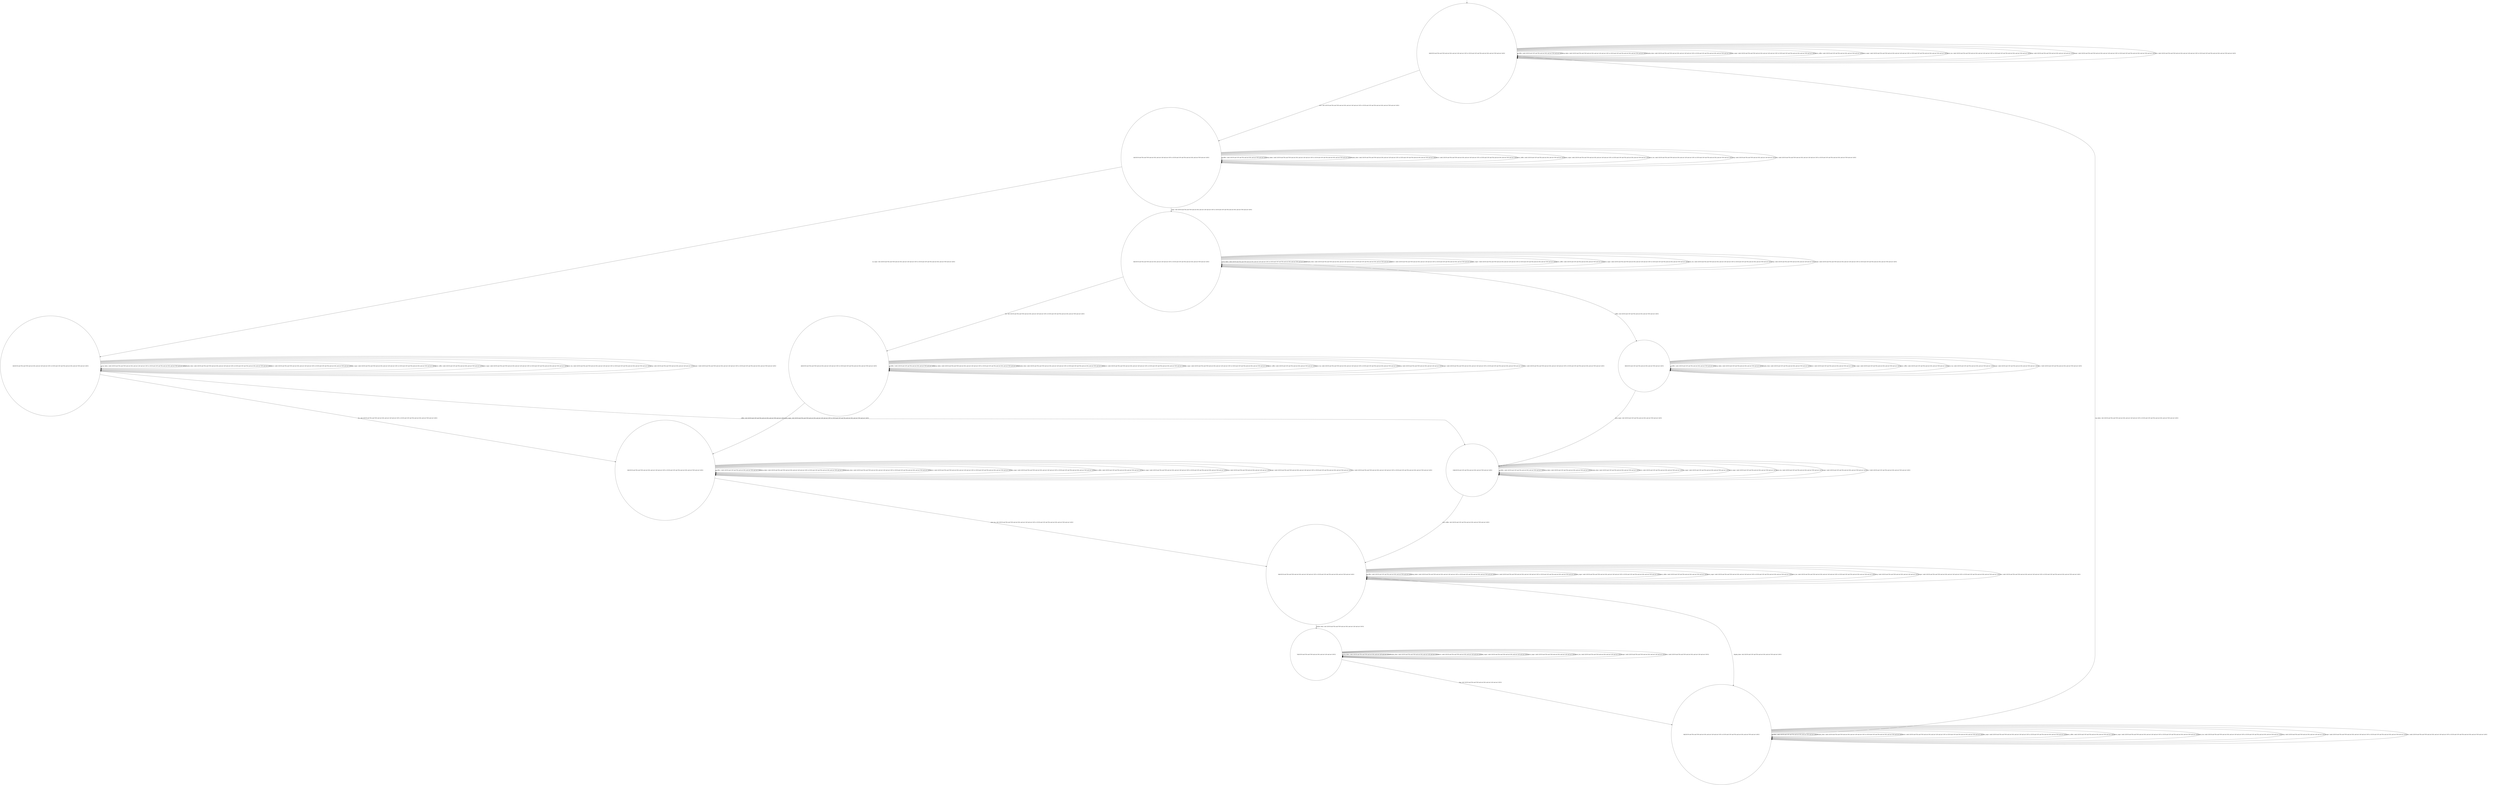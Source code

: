 digraph g {
	edge [lblstyle="above, sloped"];
	s0 [shape="circle" label="0@[((EUR and TEA and TON and not DOL and not CAP and not COF) or (EUR and COF and TEA and not DOL and not TON and not CAP))]"];
	s1 [shape="circle" label="1@[((EUR and TEA and TON and not DOL and not CAP and not COF) or (EUR and COF and TEA and not DOL and not TON and not CAP))]"];
	s2 [shape="circle" label="2@[((EUR and TEA and TON and not DOL and not CAP and not COF) or (EUR and COF and TEA and not DOL and not TON and not CAP))]"];
	s3 [shape="circle" label="3@[((EUR and TEA and TON and not DOL and not CAP and not COF) or (EUR and COF and TEA and not DOL and not TON and not CAP))]"];
	s4 [shape="circle" label="4@[((EUR and TEA and TON and not DOL and not CAP and not COF) or (EUR and COF and TEA and not DOL and not TON and not CAP))]"];
	s5 [shape="circle" label="5@[((EUR and TEA and TON and not DOL and not CAP and not COF) or (EUR and COF and TEA and not DOL and not TON and not CAP))]"];
	s6 [shape="circle" label="6@[((EUR and TEA and TON and not DOL and not CAP and not COF) or (EUR and COF and TEA and not DOL and not TON and not CAP))]"];
	s7 [shape="circle" label="7@[((EUR and TEA and TON and not DOL and not CAP and not COF))]"];
	s8 [shape="circle" label="8@[((EUR and TEA and TON and not DOL and not CAP and not COF) or (EUR and COF and TEA and not DOL and not TON and not CAP))]"];
	s9 [shape="circle" label="9@[((EUR and COF and TEA and not DOL and not TON and not CAP))]"];
	s10 [shape="circle" label="10@[((EUR and COF and TEA and not DOL and not TON and not CAP))]"];
	s0 -> s0 [label="coffee / nok() [((EUR and COF and TEA and not DOL and not TON and not CAP))]"];
	s0 -> s0 [label="cup_taken / nok() [((EUR and TEA and TON and not DOL and not CAP and not COF) or (EUR and COF and TEA and not DOL and not TON and not CAP))]"];
	s0 -> s0 [label="display_done / nok() [((EUR and TEA and TON and not DOL and not CAP and not COF) or (EUR and COF and TEA and not DOL and not TON and not CAP))]"];
	s0 -> s1 [label="euro / ok() [((EUR and TEA and TON and not DOL and not CAP and not COF) or (EUR and COF and TEA and not DOL and not TON and not CAP))]"];
	s0 -> s0 [label="no_sugar / nok() [((EUR and TEA and TON and not DOL and not CAP and not COF) or (EUR and COF and TEA and not DOL and not TON and not CAP))]"];
	s0 -> s0 [label="pour_coffee / nok() [((EUR and COF and TEA and not DOL and not TON and not CAP))]"];
	s0 -> s0 [label="pour_sugar / nok() [((EUR and TEA and TON and not DOL and not CAP and not COF) or (EUR and COF and TEA and not DOL and not TON and not CAP))]"];
	s0 -> s0 [label="pour_tea / nok() [((EUR and TEA and TON and not DOL and not CAP and not COF) or (EUR and COF and TEA and not DOL and not TON and not CAP))]"];
	s0 -> s0 [label="ring / nok() [((EUR and TEA and TON and not DOL and not CAP and not COF))]"];
	s0 -> s0 [label="sugar / nok() [((EUR and TEA and TON and not DOL and not CAP and not COF) or (EUR and COF and TEA and not DOL and not TON and not CAP))]"];
	s0 -> s0 [label="tea / nok() [((EUR and TEA and TON and not DOL and not CAP and not COF) or (EUR and COF and TEA and not DOL and not TON and not CAP))]"];
	s1 -> s1 [label="coffee / nok() [((EUR and COF and TEA and not DOL and not TON and not CAP))]"];
	s1 -> s1 [label="cup_taken / nok() [((EUR and TEA and TON and not DOL and not CAP and not COF) or (EUR and COF and TEA and not DOL and not TON and not CAP))]"];
	s1 -> s1 [label="display_done / nok() [((EUR and TEA and TON and not DOL and not CAP and not COF) or (EUR and COF and TEA and not DOL and not TON and not CAP))]"];
	s1 -> s1 [label="euro / nok() [((EUR and TEA and TON and not DOL and not CAP and not COF) or (EUR and COF and TEA and not DOL and not TON and not CAP))]"];
	s1 -> s2 [label="no_sugar / ok() [((EUR and TEA and TON and not DOL and not CAP and not COF) or (EUR and COF and TEA and not DOL and not TON and not CAP))]"];
	s1 -> s1 [label="pour_coffee / nok() [((EUR and COF and TEA and not DOL and not TON and not CAP))]"];
	s1 -> s1 [label="pour_sugar / nok() [((EUR and TEA and TON and not DOL and not CAP and not COF) or (EUR and COF and TEA and not DOL and not TON and not CAP))]"];
	s1 -> s1 [label="pour_tea / nok() [((EUR and TEA and TON and not DOL and not CAP and not COF) or (EUR and COF and TEA and not DOL and not TON and not CAP))]"];
	s1 -> s1 [label="ring / nok() [((EUR and TEA and TON and not DOL and not CAP and not COF))]"];
	s1 -> s3 [label="sugar / ok() [((EUR and TEA and TON and not DOL and not CAP and not COF) or (EUR and COF and TEA and not DOL and not TON and not CAP))]"];
	s1 -> s1 [label="tea / nok() [((EUR and TEA and TON and not DOL and not CAP and not COF) or (EUR and COF and TEA and not DOL and not TON and not CAP))]"];
	s2 -> s10 [label="coffee / ok() [((EUR and COF and TEA and not DOL and not TON and not CAP))]"];
	s2 -> s2 [label="cup_taken / nok() [((EUR and TEA and TON and not DOL and not CAP and not COF) or (EUR and COF and TEA and not DOL and not TON and not CAP))]"];
	s2 -> s2 [label="display_done / nok() [((EUR and TEA and TON and not DOL and not CAP and not COF) or (EUR and COF and TEA and not DOL and not TON and not CAP))]"];
	s2 -> s2 [label="euro / nok() [((EUR and TEA and TON and not DOL and not CAP and not COF) or (EUR and COF and TEA and not DOL and not TON and not CAP))]"];
	s2 -> s2 [label="no_sugar / nok() [((EUR and TEA and TON and not DOL and not CAP and not COF) or (EUR and COF and TEA and not DOL and not TON and not CAP))]"];
	s2 -> s2 [label="pour_coffee / nok() [((EUR and COF and TEA and not DOL and not TON and not CAP))]"];
	s2 -> s2 [label="pour_sugar / nok() [((EUR and TEA and TON and not DOL and not CAP and not COF) or (EUR and COF and TEA and not DOL and not TON and not CAP))]"];
	s2 -> s2 [label="pour_tea / nok() [((EUR and TEA and TON and not DOL and not CAP and not COF) or (EUR and COF and TEA and not DOL and not TON and not CAP))]"];
	s2 -> s2 [label="ring / nok() [((EUR and TEA and TON and not DOL and not CAP and not COF))]"];
	s2 -> s2 [label="sugar / void() [((EUR and TEA and TON and not DOL and not CAP and not COF) or (EUR and COF and TEA and not DOL and not TON and not CAP))]"];
	s2 -> s5 [label="tea / ok() [((EUR and TEA and TON and not DOL and not CAP and not COF) or (EUR and COF and TEA and not DOL and not TON and not CAP))]"];
	s3 -> s9 [label="coffee / ok() [((EUR and COF and TEA and not DOL and not TON and not CAP))]"];
	s3 -> s3 [label="cup_taken / nok() [((EUR and TEA and TON and not DOL and not CAP and not COF) or (EUR and COF and TEA and not DOL and not TON and not CAP))]"];
	s3 -> s3 [label="display_done / nok() [((EUR and TEA and TON and not DOL and not CAP and not COF) or (EUR and COF and TEA and not DOL and not TON and not CAP))]"];
	s3 -> s3 [label="euro / nok() [((EUR and TEA and TON and not DOL and not CAP and not COF) or (EUR and COF and TEA and not DOL and not TON and not CAP))]"];
	s3 -> s3 [label="no_sugar / void() [((EUR and TEA and TON and not DOL and not CAP and not COF) or (EUR and COF and TEA and not DOL and not TON and not CAP))]"];
	s3 -> s3 [label="pour_coffee / nok() [((EUR and COF and TEA and not DOL and not TON and not CAP))]"];
	s3 -> s3 [label="pour_sugar / nok() [((EUR and TEA and TON and not DOL and not CAP and not COF) or (EUR and COF and TEA and not DOL and not TON and not CAP))]"];
	s3 -> s3 [label="pour_tea / nok() [((EUR and TEA and TON and not DOL and not CAP and not COF) or (EUR and COF and TEA and not DOL and not TON and not CAP))]"];
	s3 -> s3 [label="ring / nok() [((EUR and TEA and TON and not DOL and not CAP and not COF))]"];
	s3 -> s3 [label="sugar / nok() [((EUR and TEA and TON and not DOL and not CAP and not COF) or (EUR and COF and TEA and not DOL and not TON and not CAP))]"];
	s3 -> s4 [label="tea / ok() [((EUR and TEA and TON and not DOL and not CAP and not COF) or (EUR and COF and TEA and not DOL and not TON and not CAP))]"];
	s4 -> s4 [label="coffee / void() [((EUR and COF and TEA and not DOL and not TON and not CAP))]"];
	s4 -> s4 [label="cup_taken / nok() [((EUR and TEA and TON and not DOL and not CAP and not COF) or (EUR and COF and TEA and not DOL and not TON and not CAP))]"];
	s4 -> s4 [label="display_done / nok() [((EUR and TEA and TON and not DOL and not CAP and not COF) or (EUR and COF and TEA and not DOL and not TON and not CAP))]"];
	s4 -> s4 [label="euro / nok() [((EUR and TEA and TON and not DOL and not CAP and not COF) or (EUR and COF and TEA and not DOL and not TON and not CAP))]"];
	s4 -> s4 [label="no_sugar / nok() [((EUR and TEA and TON and not DOL and not CAP and not COF) or (EUR and COF and TEA and not DOL and not TON and not CAP))]"];
	s4 -> s4 [label="pour_coffee / nok() [((EUR and COF and TEA and not DOL and not TON and not CAP))]"];
	s4 -> s5 [label="pour_sugar / ok() [((EUR and TEA and TON and not DOL and not CAP and not COF) or (EUR and COF and TEA and not DOL and not TON and not CAP))]"];
	s4 -> s4 [label="pour_tea / nok() [((EUR and TEA and TON and not DOL and not CAP and not COF) or (EUR and COF and TEA and not DOL and not TON and not CAP))]"];
	s4 -> s4 [label="ring / nok() [((EUR and TEA and TON and not DOL and not CAP and not COF))]"];
	s4 -> s4 [label="sugar / nok() [((EUR and TEA and TON and not DOL and not CAP and not COF) or (EUR and COF and TEA and not DOL and not TON and not CAP))]"];
	s4 -> s4 [label="tea / nok() [((EUR and TEA and TON and not DOL and not CAP and not COF) or (EUR and COF and TEA and not DOL and not TON and not CAP))]"];
	s5 -> s5 [label="coffee / void() [((EUR and COF and TEA and not DOL and not TON and not CAP))]"];
	s5 -> s5 [label="cup_taken / nok() [((EUR and TEA and TON and not DOL and not CAP and not COF) or (EUR and COF and TEA and not DOL and not TON and not CAP))]"];
	s5 -> s5 [label="display_done / nok() [((EUR and TEA and TON and not DOL and not CAP and not COF) or (EUR and COF and TEA and not DOL and not TON and not CAP))]"];
	s5 -> s5 [label="euro / nok() [((EUR and TEA and TON and not DOL and not CAP and not COF) or (EUR and COF and TEA and not DOL and not TON and not CAP))]"];
	s5 -> s5 [label="no_sugar / nok() [((EUR and TEA and TON and not DOL and not CAP and not COF) or (EUR and COF and TEA and not DOL and not TON and not CAP))]"];
	s5 -> s5 [label="pour_coffee / nok() [((EUR and COF and TEA and not DOL and not TON and not CAP))]"];
	s5 -> s5 [label="pour_sugar / nok() [((EUR and TEA and TON and not DOL and not CAP and not COF) or (EUR and COF and TEA and not DOL and not TON and not CAP))]"];
	s5 -> s6 [label="pour_tea / ok() [((EUR and TEA and TON and not DOL and not CAP and not COF) or (EUR and COF and TEA and not DOL and not TON and not CAP))]"];
	s5 -> s5 [label="ring / nok() [((EUR and TEA and TON and not DOL and not CAP and not COF))]"];
	s5 -> s5 [label="sugar / nok() [((EUR and TEA and TON and not DOL and not CAP and not COF) or (EUR and COF and TEA and not DOL and not TON and not CAP))]"];
	s5 -> s5 [label="tea / nok() [((EUR and TEA and TON and not DOL and not CAP and not COF) or (EUR and COF and TEA and not DOL and not TON and not CAP))]"];
	s6 -> s6 [label="coffee / nok() [((EUR and COF and TEA and not DOL and not TON and not CAP))]"];
	s6 -> s6 [label="cup_taken / nok() [((EUR and TEA and TON and not DOL and not CAP and not COF) or (EUR and COF and TEA and not DOL and not TON and not CAP))]"];
	s6 -> s7 [label="display_done / ok() [((EUR and TEA and TON and not DOL and not CAP and not COF))]"];
	s6 -> s8 [label="display_done / ok() [((EUR and COF and TEA and not DOL and not TON and not CAP))]"];
	s6 -> s6 [label="euro / nok() [((EUR and TEA and TON and not DOL and not CAP and not COF) or (EUR and COF and TEA and not DOL and not TON and not CAP))]"];
	s6 -> s6 [label="no_sugar / nok() [((EUR and TEA and TON and not DOL and not CAP and not COF) or (EUR and COF and TEA and not DOL and not TON and not CAP))]"];
	s6 -> s6 [label="pour_coffee / nok() [((EUR and COF and TEA and not DOL and not TON and not CAP))]"];
	s6 -> s6 [label="pour_sugar / nok() [((EUR and TEA and TON and not DOL and not CAP and not COF) or (EUR and COF and TEA and not DOL and not TON and not CAP))]"];
	s6 -> s6 [label="pour_tea / nok() [((EUR and TEA and TON and not DOL and not CAP and not COF) or (EUR and COF and TEA and not DOL and not TON and not CAP))]"];
	s6 -> s6 [label="ring / nok() [((EUR and TEA and TON and not DOL and not CAP and not COF))]"];
	s6 -> s6 [label="sugar / nok() [((EUR and TEA and TON and not DOL and not CAP and not COF) or (EUR and COF and TEA and not DOL and not TON and not CAP))]"];
	s6 -> s6 [label="tea / nok() [((EUR and TEA and TON and not DOL and not CAP and not COF) or (EUR and COF and TEA and not DOL and not TON and not CAP))]"];
	s7 -> s7 [label="cup_taken / nok() [((EUR and TEA and TON and not DOL and not CAP and not COF))]"];
	s7 -> s7 [label="display_done / nok() [((EUR and TEA and TON and not DOL and not CAP and not COF))]"];
	s7 -> s7 [label="euro / nok() [((EUR and TEA and TON and not DOL and not CAP and not COF))]"];
	s7 -> s7 [label="no_sugar / nok() [((EUR and TEA and TON and not DOL and not CAP and not COF))]"];
	s7 -> s7 [label="pour_sugar / nok() [((EUR and TEA and TON and not DOL and not CAP and not COF))]"];
	s7 -> s7 [label="pour_tea / nok() [((EUR and TEA and TON and not DOL and not CAP and not COF))]"];
	s7 -> s8 [label="ring / ok() [((EUR and TEA and TON and not DOL and not CAP and not COF))]"];
	s7 -> s7 [label="sugar / nok() [((EUR and TEA and TON and not DOL and not CAP and not COF))]"];
	s7 -> s7 [label="tea / nok() [((EUR and TEA and TON and not DOL and not CAP and not COF))]"];
	s8 -> s8 [label="coffee / nok() [((EUR and COF and TEA and not DOL and not TON and not CAP))]"];
	s8 -> s0 [label="cup_taken / ok() [((EUR and TEA and TON and not DOL and not CAP and not COF) or (EUR and COF and TEA and not DOL and not TON and not CAP))]"];
	s8 -> s8 [label="display_done / nok() [((EUR and TEA and TON and not DOL and not CAP and not COF) or (EUR and COF and TEA and not DOL and not TON and not CAP))]"];
	s8 -> s8 [label="euro / nok() [((EUR and TEA and TON and not DOL and not CAP and not COF) or (EUR and COF and TEA and not DOL and not TON and not CAP))]"];
	s8 -> s8 [label="no_sugar / nok() [((EUR and TEA and TON and not DOL and not CAP and not COF) or (EUR and COF and TEA and not DOL and not TON and not CAP))]"];
	s8 -> s8 [label="pour_coffee / nok() [((EUR and COF and TEA and not DOL and not TON and not CAP))]"];
	s8 -> s8 [label="pour_sugar / nok() [((EUR and TEA and TON and not DOL and not CAP and not COF) or (EUR and COF and TEA and not DOL and not TON and not CAP))]"];
	s8 -> s8 [label="pour_tea / nok() [((EUR and TEA and TON and not DOL and not CAP and not COF) or (EUR and COF and TEA and not DOL and not TON and not CAP))]"];
	s8 -> s8 [label="ring / nok() [((EUR and TEA and TON and not DOL and not CAP and not COF))]"];
	s8 -> s8 [label="sugar / nok() [((EUR and TEA and TON and not DOL and not CAP and not COF) or (EUR and COF and TEA and not DOL and not TON and not CAP))]"];
	s8 -> s8 [label="tea / nok() [((EUR and TEA and TON and not DOL and not CAP and not COF) or (EUR and COF and TEA and not DOL and not TON and not CAP))]"];
	s9 -> s9 [label="coffee / nok() [((EUR and COF and TEA and not DOL and not TON and not CAP))]"];
	s9 -> s9 [label="cup_taken / nok() [((EUR and COF and TEA and not DOL and not TON and not CAP))]"];
	s9 -> s9 [label="display_done / nok() [((EUR and COF and TEA and not DOL and not TON and not CAP))]"];
	s9 -> s9 [label="euro / nok() [((EUR and COF and TEA and not DOL and not TON and not CAP))]"];
	s9 -> s9 [label="no_sugar / nok() [((EUR and COF and TEA and not DOL and not TON and not CAP))]"];
	s9 -> s9 [label="pour_coffee / nok() [((EUR and COF and TEA and not DOL and not TON and not CAP))]"];
	s9 -> s10 [label="pour_sugar / ok() [((EUR and COF and TEA and not DOL and not TON and not CAP))]"];
	s9 -> s9 [label="pour_tea / nok() [((EUR and COF and TEA and not DOL and not TON and not CAP))]"];
	s9 -> s9 [label="sugar / nok() [((EUR and COF and TEA and not DOL and not TON and not CAP))]"];
	s9 -> s9 [label="tea / void() [((EUR and COF and TEA and not DOL and not TON and not CAP))]"];
	s10 -> s10 [label="coffee / nok() [((EUR and COF and TEA and not DOL and not TON and not CAP))]"];
	s10 -> s10 [label="cup_taken / nok() [((EUR and COF and TEA and not DOL and not TON and not CAP))]"];
	s10 -> s10 [label="display_done / nok() [((EUR and COF and TEA and not DOL and not TON and not CAP))]"];
	s10 -> s10 [label="euro / nok() [((EUR and COF and TEA and not DOL and not TON and not CAP))]"];
	s10 -> s10 [label="no_sugar / nok() [((EUR and COF and TEA and not DOL and not TON and not CAP))]"];
	s10 -> s6 [label="pour_coffee / ok() [((EUR and COF and TEA and not DOL and not TON and not CAP))]"];
	s10 -> s10 [label="pour_sugar / nok() [((EUR and COF and TEA and not DOL and not TON and not CAP))]"];
	s10 -> s10 [label="pour_tea / nok() [((EUR and COF and TEA and not DOL and not TON and not CAP))]"];
	s10 -> s10 [label="sugar / nok() [((EUR and COF and TEA and not DOL and not TON and not CAP))]"];
	s10 -> s10 [label="tea / void() [((EUR and COF and TEA and not DOL and not TON and not CAP))]"];
	__start0 [label="" shape="none" width="0" height="0"];
	__start0 -> s0;
}